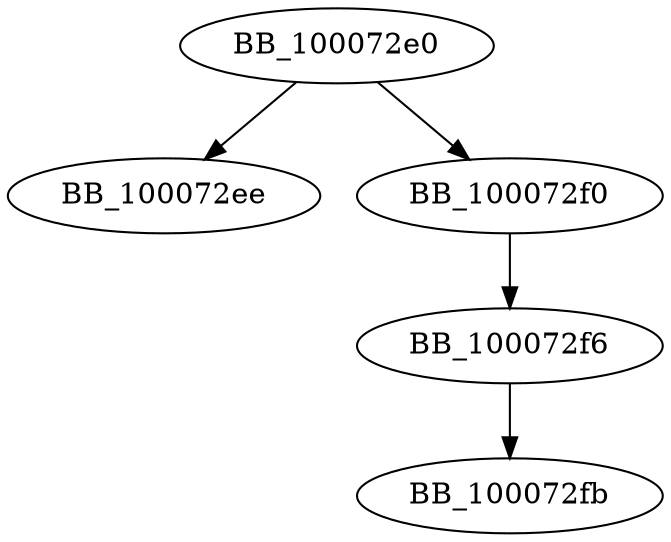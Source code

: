 DiGraph sub_100072E0{
BB_100072e0->BB_100072ee
BB_100072e0->BB_100072f0
BB_100072f0->BB_100072f6
BB_100072f6->BB_100072fb
}
